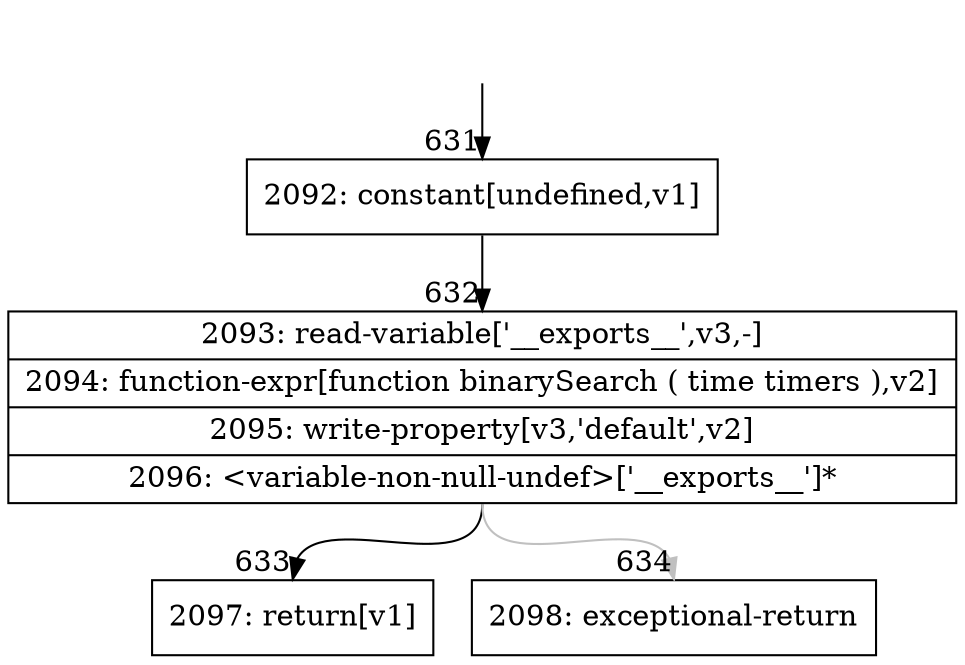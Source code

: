 digraph {
rankdir="TD"
BB_entry38[shape=none,label=""];
BB_entry38 -> BB631 [tailport=s, headport=n, headlabel="    631"]
BB631 [shape=record label="{2092: constant[undefined,v1]}" ] 
BB631 -> BB632 [tailport=s, headport=n, headlabel="      632"]
BB632 [shape=record label="{2093: read-variable['__exports__',v3,-]|2094: function-expr[function binarySearch ( time timers ),v2]|2095: write-property[v3,'default',v2]|2096: \<variable-non-null-undef\>['__exports__']*}" ] 
BB632 -> BB633 [tailport=s, headport=n, headlabel="      633"]
BB632 -> BB634 [tailport=s, headport=n, color=gray, headlabel="      634"]
BB633 [shape=record label="{2097: return[v1]}" ] 
BB634 [shape=record label="{2098: exceptional-return}" ] 
//#$~ 666
}
